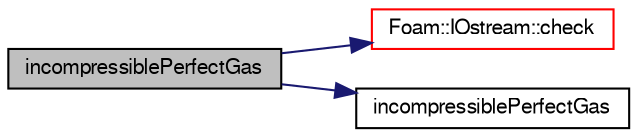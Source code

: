 digraph "incompressiblePerfectGas"
{
  bgcolor="transparent";
  edge [fontname="FreeSans",fontsize="10",labelfontname="FreeSans",labelfontsize="10"];
  node [fontname="FreeSans",fontsize="10",shape=record];
  rankdir="LR";
  Node8 [label="incompressiblePerfectGas",height=0.2,width=0.4,color="black", fillcolor="grey75", style="filled", fontcolor="black"];
  Node8 -> Node9 [color="midnightblue",fontsize="10",style="solid",fontname="FreeSans"];
  Node9 [label="Foam::IOstream::check",height=0.2,width=0.4,color="red",URL="$a26226.html#a367eb3425fc4e8270e2aa961df8ac8a5",tooltip="Check IOstream status for given operation. "];
  Node8 -> Node58 [color="midnightblue",fontsize="10",style="solid",fontname="FreeSans"];
  Node58 [label="incompressiblePerfectGas",height=0.2,width=0.4,color="black",URL="$a30250.html#a836c74abddae358479130cc25605305e",tooltip="Construct from components. "];
}
